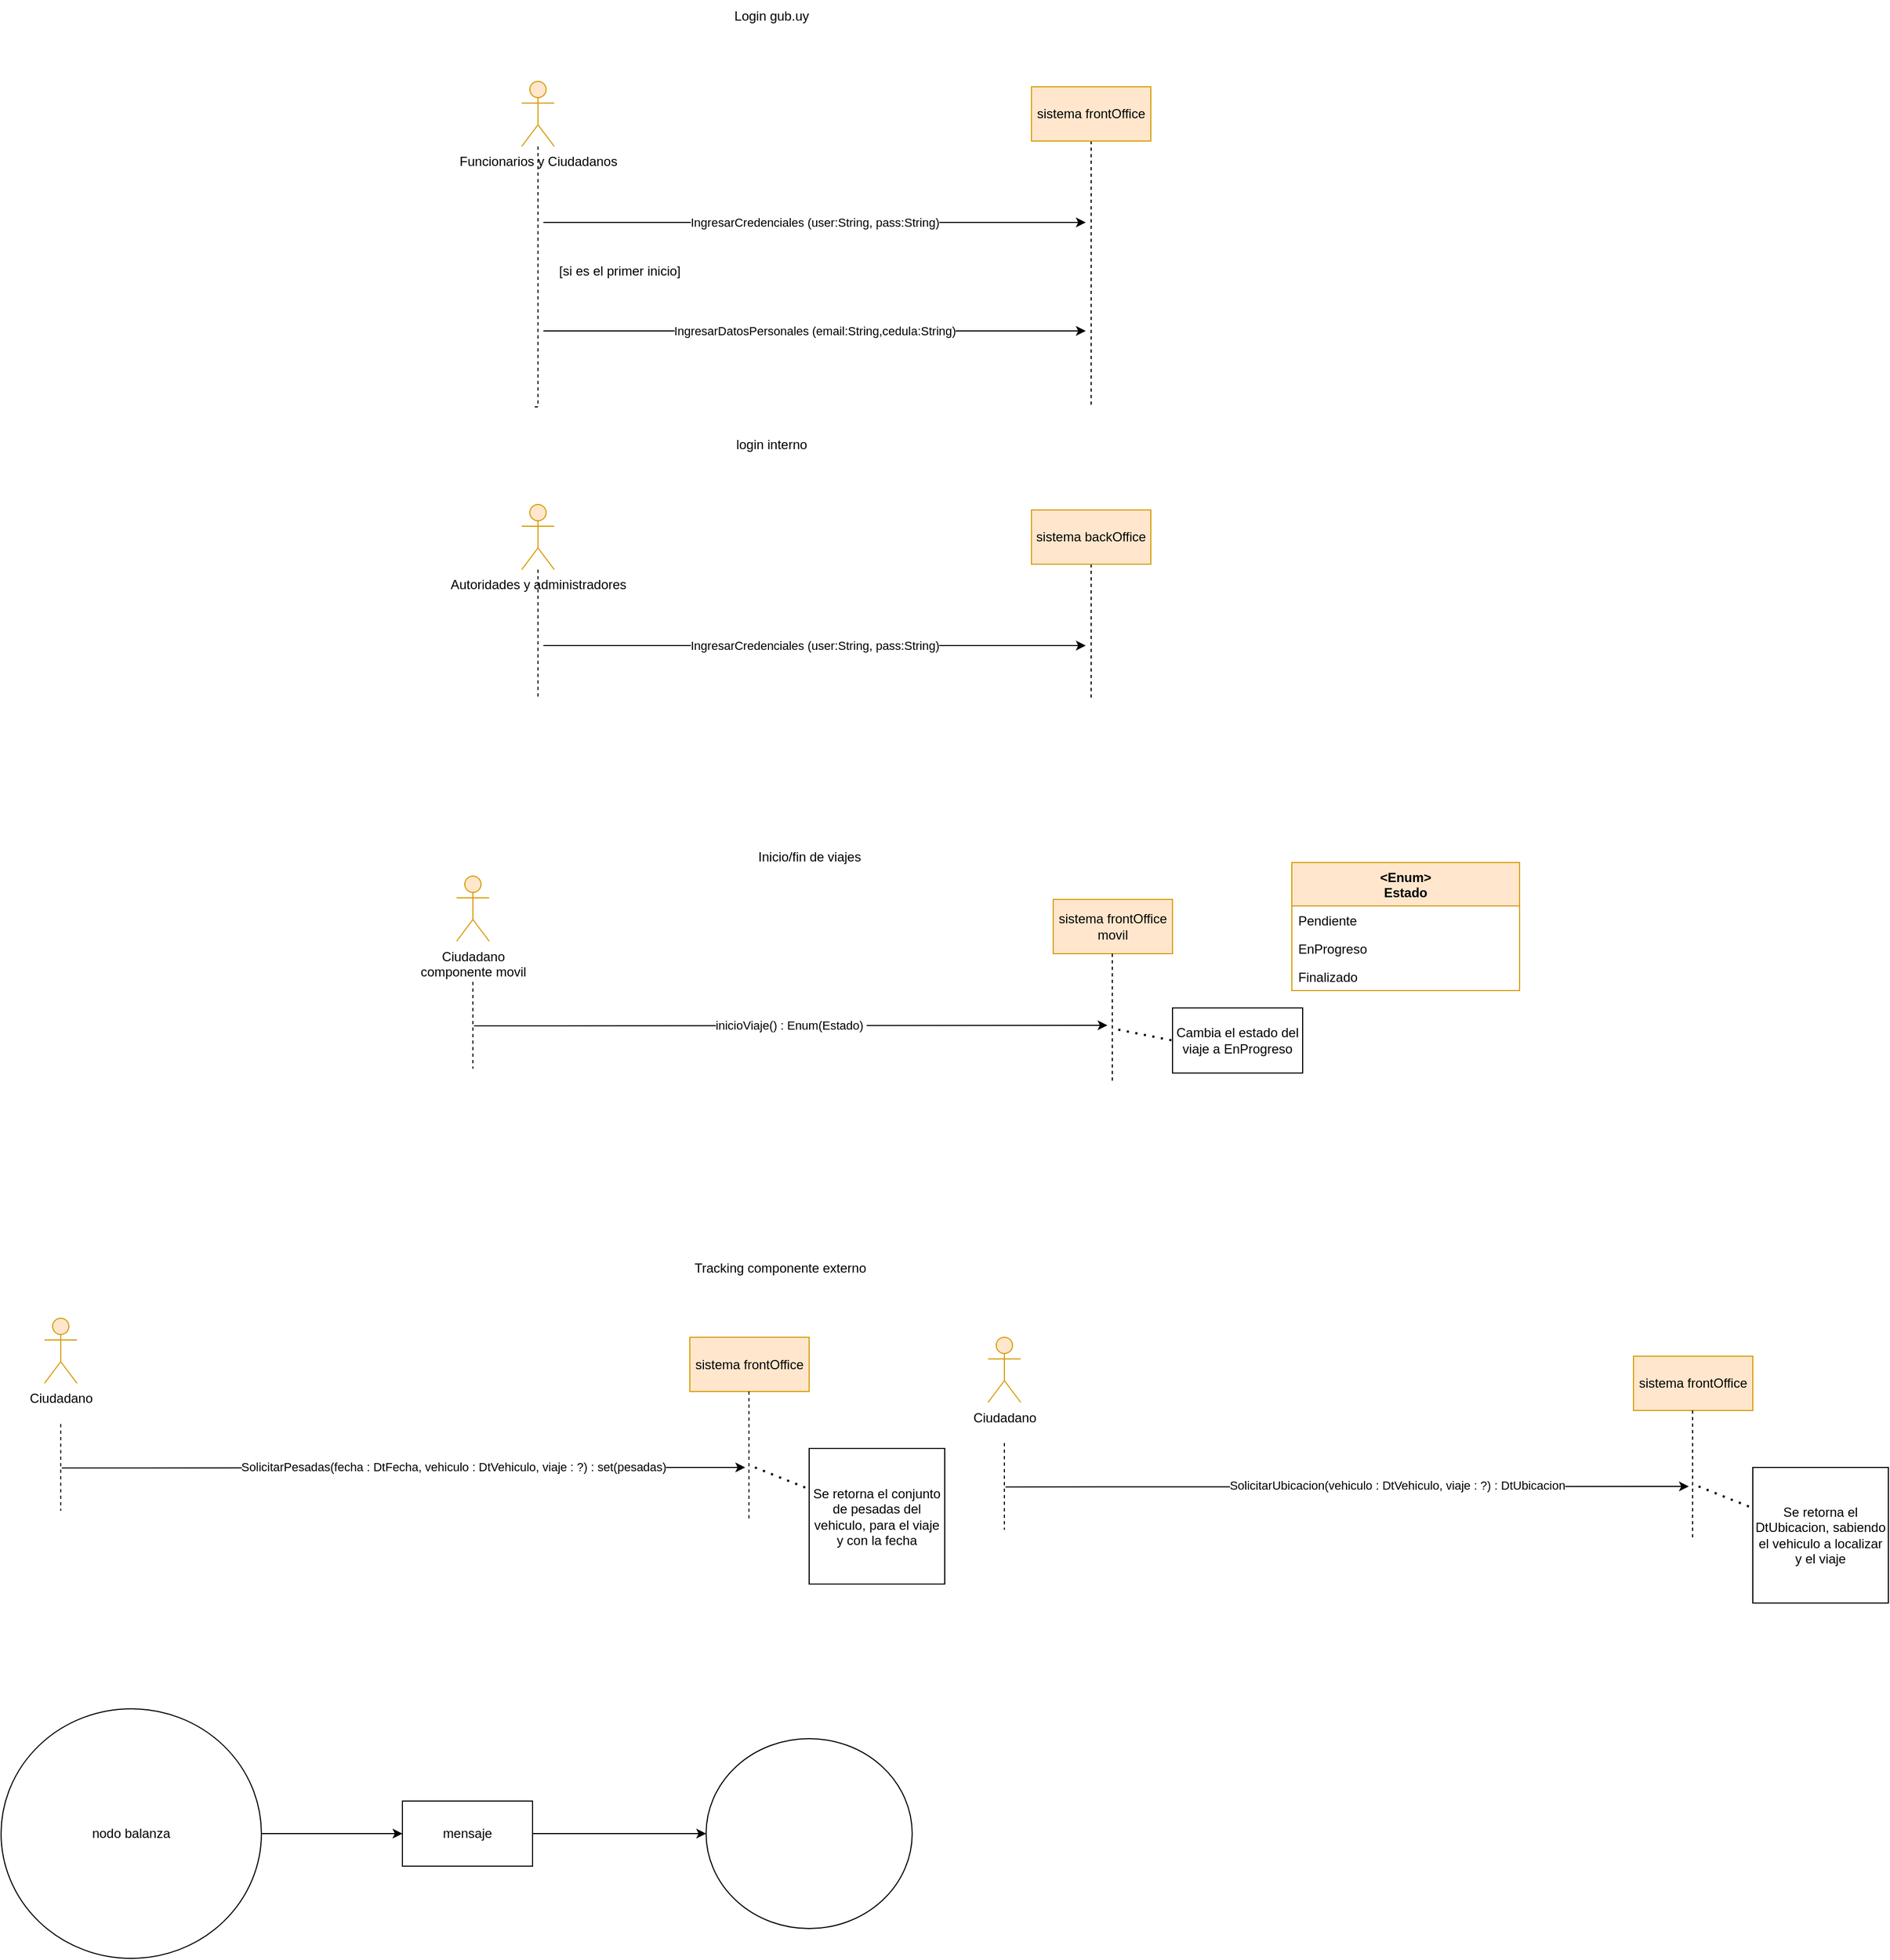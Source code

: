 <mxfile version="20.3.0" type="google"><diagram name="Página-1" id="_ZDPOvmANJWuZg7V20LH"><mxGraphModel grid="1" page="1" gridSize="10" guides="1" tooltips="1" connect="1" arrows="1" fold="1" pageScale="1" pageWidth="827" pageHeight="1169" math="0" shadow="0"><root><mxCell id="0"/><mxCell id="1" parent="0"/><mxCell id="A0jF_FoI0DPLneLN88HG-1" style="edgeStyle=orthogonalEdgeStyle;rounded=0;orthogonalLoop=1;jettySize=auto;html=1;dashed=1;endArrow=none;endFill=0;" edge="1" parent="1" source="A0jF_FoI0DPLneLN88HG-2"><mxGeometry relative="1" as="geometry"><mxPoint x="260" y="390" as="targetPoint"/><Array as="points"><mxPoint x="265" y="390"/></Array></mxGeometry></mxCell><mxCell id="A0jF_FoI0DPLneLN88HG-2" value="Funcionarios y Ciudadanos" style="shape=umlActor;verticalLabelPosition=bottom;verticalAlign=top;html=1;fillColor=#ffe6cc;strokeColor=#d79b00;" vertex="1" parent="1"><mxGeometry x="250" y="90" width="30" height="60" as="geometry"/></mxCell><mxCell id="A0jF_FoI0DPLneLN88HG-3" style="edgeStyle=orthogonalEdgeStyle;rounded=0;orthogonalLoop=1;jettySize=auto;html=1;dashed=1;endArrow=none;endFill=0;" edge="1" parent="1" source="A0jF_FoI0DPLneLN88HG-4"><mxGeometry relative="1" as="geometry"><mxPoint x="775" y="390" as="targetPoint"/></mxGeometry></mxCell><mxCell id="A0jF_FoI0DPLneLN88HG-4" value="sistema frontOffice" style="html=1;whiteSpace=wrap;fillColor=#ffe6cc;strokeColor=#d79b00;" vertex="1" parent="1"><mxGeometry x="720" y="95" width="110" height="50" as="geometry"/></mxCell><mxCell id="A0jF_FoI0DPLneLN88HG-5" value="IngresarCredenciales (user:String, pass:String)" style="endArrow=classic;html=1;rounded=0;" edge="1" parent="1"><mxGeometry width="50" height="50" relative="1" as="geometry"><mxPoint x="270" y="220" as="sourcePoint"/><mxPoint x="770" y="220" as="targetPoint"/></mxGeometry></mxCell><mxCell id="A0jF_FoI0DPLneLN88HG-6" value="[si es el primer inicio]" style="text;html=1;align=center;verticalAlign=middle;resizable=0;points=[];autosize=1;strokeColor=none;fillColor=none;" vertex="1" parent="1"><mxGeometry x="270" y="250" width="140" height="30" as="geometry"/></mxCell><mxCell id="A0jF_FoI0DPLneLN88HG-7" value="IngresarDatosPersonales (email:String,cedula:String)" style="endArrow=classic;html=1;rounded=0;" edge="1" parent="1"><mxGeometry width="50" height="50" relative="1" as="geometry"><mxPoint x="270" y="320" as="sourcePoint"/><mxPoint x="770" y="320" as="targetPoint"/></mxGeometry></mxCell><mxCell id="A0jF_FoI0DPLneLN88HG-8" style="edgeStyle=orthogonalEdgeStyle;rounded=0;orthogonalLoop=1;jettySize=auto;html=1;endArrow=none;endFill=0;dashed=1;" edge="1" parent="1" source="A0jF_FoI0DPLneLN88HG-9"><mxGeometry relative="1" as="geometry"><mxPoint x="265" y="660" as="targetPoint"/></mxGeometry></mxCell><mxCell id="A0jF_FoI0DPLneLN88HG-9" value="Autoridades y administradores" style="shape=umlActor;verticalLabelPosition=bottom;verticalAlign=top;html=1;fillColor=#ffe6cc;strokeColor=#d79b00;" vertex="1" parent="1"><mxGeometry x="250" y="480" width="30" height="60" as="geometry"/></mxCell><mxCell id="A0jF_FoI0DPLneLN88HG-10" style="edgeStyle=orthogonalEdgeStyle;rounded=0;orthogonalLoop=1;jettySize=auto;html=1;dashed=1;endArrow=none;endFill=0;" edge="1" parent="1" source="A0jF_FoI0DPLneLN88HG-11"><mxGeometry relative="1" as="geometry"><mxPoint x="775" y="660" as="targetPoint"/></mxGeometry></mxCell><mxCell id="A0jF_FoI0DPLneLN88HG-11" value="sistema backOffice" style="html=1;whiteSpace=wrap;fillColor=#ffe6cc;strokeColor=#d79b00;" vertex="1" parent="1"><mxGeometry x="720" y="485" width="110" height="50" as="geometry"/></mxCell><mxCell id="A0jF_FoI0DPLneLN88HG-12" value="IngresarCredenciales (user:String, pass:String)" style="endArrow=classic;html=1;rounded=0;" edge="1" parent="1"><mxGeometry width="50" height="50" relative="1" as="geometry"><mxPoint x="270" y="610" as="sourcePoint"/><mxPoint x="770" y="610" as="targetPoint"/></mxGeometry></mxCell><mxCell id="A0jF_FoI0DPLneLN88HG-13" value="Login gub.uy" style="text;html=1;align=center;verticalAlign=middle;resizable=0;points=[];autosize=1;strokeColor=none;fillColor=none;" vertex="1" parent="1"><mxGeometry x="435" y="15" width="90" height="30" as="geometry"/></mxCell><mxCell id="A0jF_FoI0DPLneLN88HG-14" value="login interno" style="text;html=1;align=center;verticalAlign=middle;resizable=0;points=[];autosize=1;strokeColor=none;fillColor=none;" vertex="1" parent="1"><mxGeometry x="435" y="410" width="90" height="30" as="geometry"/></mxCell><mxCell id="A0jF_FoI0DPLneLN88HG-16" value="Inicio/fin de viajes" style="text;html=1;align=center;verticalAlign=middle;resizable=0;points=[];autosize=1;strokeColor=none;fillColor=none;" vertex="1" parent="1"><mxGeometry x="455" y="790" width="120" height="30" as="geometry"/></mxCell><mxCell id="A0jF_FoI0DPLneLN88HG-17" style="edgeStyle=orthogonalEdgeStyle;rounded=0;orthogonalLoop=1;jettySize=auto;html=1;endArrow=none;endFill=0;dashed=1;" edge="1" parent="1"><mxGeometry relative="1" as="geometry"><mxPoint x="205" y="1000" as="targetPoint"/><mxPoint x="205" y="920" as="sourcePoint"/></mxGeometry></mxCell><mxCell id="A0jF_FoI0DPLneLN88HG-18" value="Ciudadano&lt;br&gt;componente movil" style="shape=umlActor;verticalLabelPosition=bottom;verticalAlign=top;html=1;fillColor=#ffe6cc;strokeColor=#d79b00;" vertex="1" parent="1"><mxGeometry x="190" y="822.5" width="30" height="60" as="geometry"/></mxCell><mxCell id="A0jF_FoI0DPLneLN88HG-19" value="sistema frontOffice&lt;br&gt;movil" style="html=1;whiteSpace=wrap;fillColor=#ffe6cc;strokeColor=#d79b00;" vertex="1" parent="1"><mxGeometry x="740" y="844" width="110" height="50" as="geometry"/></mxCell><mxCell id="A0jF_FoI0DPLneLN88HG-20" value="inicioViaje() : Enum(Estado)&amp;nbsp;" style="endArrow=classic;html=1;rounded=0;" edge="1" parent="1"><mxGeometry width="50" height="50" relative="1" as="geometry"><mxPoint x="206" y="960.5" as="sourcePoint"/><mxPoint x="790" y="960" as="targetPoint"/></mxGeometry></mxCell><mxCell id="A0jF_FoI0DPLneLN88HG-21" style="edgeStyle=orthogonalEdgeStyle;rounded=0;orthogonalLoop=1;jettySize=auto;html=1;endArrow=none;endFill=0;dashed=1;" edge="1" parent="1"><mxGeometry relative="1" as="geometry"><mxPoint x="794.5" y="1014" as="targetPoint"/><mxPoint x="794.5" y="894" as="sourcePoint"/></mxGeometry></mxCell><mxCell id="A0jF_FoI0DPLneLN88HG-22" value="&amp;lt;Enum&amp;gt;&lt;br&gt;Estado" style="swimlane;fontStyle=1;align=center;verticalAlign=top;childLayout=stackLayout;horizontal=1;startSize=40;horizontalStack=0;resizeParent=1;resizeParentMax=0;resizeLast=0;collapsible=1;marginBottom=0;whiteSpace=wrap;html=1;fillColor=#ffe6cc;strokeColor=#d79b00;" vertex="1" parent="1"><mxGeometry x="960" y="810" width="210" height="118" as="geometry"/></mxCell><mxCell id="A0jF_FoI0DPLneLN88HG-23" value="Pendiente" style="text;strokeColor=none;fillColor=none;align=left;verticalAlign=top;spacingLeft=4;spacingRight=4;overflow=hidden;rotatable=0;points=[[0,0.5],[1,0.5]];portConstraint=eastwest;whiteSpace=wrap;html=1;" vertex="1" parent="A0jF_FoI0DPLneLN88HG-22"><mxGeometry y="40" width="210" height="26" as="geometry"/></mxCell><mxCell id="A0jF_FoI0DPLneLN88HG-24" value="EnProgreso" style="text;strokeColor=none;fillColor=none;align=left;verticalAlign=top;spacingLeft=4;spacingRight=4;overflow=hidden;rotatable=0;points=[[0,0.5],[1,0.5]];portConstraint=eastwest;whiteSpace=wrap;html=1;" vertex="1" parent="A0jF_FoI0DPLneLN88HG-22"><mxGeometry y="66" width="210" height="26" as="geometry"/></mxCell><mxCell id="A0jF_FoI0DPLneLN88HG-25" value="Finalizado" style="text;strokeColor=none;fillColor=none;align=left;verticalAlign=top;spacingLeft=4;spacingRight=4;overflow=hidden;rotatable=0;points=[[0,0.5],[1,0.5]];portConstraint=eastwest;whiteSpace=wrap;html=1;" vertex="1" parent="A0jF_FoI0DPLneLN88HG-22"><mxGeometry y="92" width="210" height="26" as="geometry"/></mxCell><mxCell id="A0jF_FoI0DPLneLN88HG-26" value="Cambia el estado del viaje a EnProgreso" style="rounded=0;whiteSpace=wrap;html=1;" vertex="1" parent="1"><mxGeometry x="850" y="944" width="120" height="60" as="geometry"/></mxCell><mxCell id="A0jF_FoI0DPLneLN88HG-27" value="" style="endArrow=none;dashed=1;html=1;dashPattern=1 3;strokeWidth=2;rounded=0;entryX=0;entryY=0.5;entryDx=0;entryDy=0;" edge="1" parent="1" target="A0jF_FoI0DPLneLN88HG-26"><mxGeometry width="50" height="50" relative="1" as="geometry"><mxPoint x="800" y="964" as="sourcePoint"/><mxPoint x="650" y="864" as="targetPoint"/></mxGeometry></mxCell><mxCell id="Qy4hPU9zLglDMeyW8J1K-1" style="edgeStyle=orthogonalEdgeStyle;rounded=0;orthogonalLoop=1;jettySize=auto;html=1;endArrow=none;endFill=0;dashed=1;" edge="1" parent="1"><mxGeometry relative="1" as="geometry"><mxPoint x="-175" y="1407.5" as="targetPoint"/><mxPoint x="-175" y="1327.5" as="sourcePoint"/></mxGeometry></mxCell><mxCell id="Qy4hPU9zLglDMeyW8J1K-2" value="Ciudadano&lt;br&gt;" style="shape=umlActor;verticalLabelPosition=bottom;verticalAlign=top;html=1;fillColor=#ffe6cc;strokeColor=#d79b00;" vertex="1" parent="1"><mxGeometry x="-190" y="1230" width="30" height="60" as="geometry"/></mxCell><mxCell id="Qy4hPU9zLglDMeyW8J1K-3" value="sistema frontOffice" style="html=1;whiteSpace=wrap;fillColor=#ffe6cc;strokeColor=#d79b00;" vertex="1" parent="1"><mxGeometry x="405" y="1247.5" width="110" height="50" as="geometry"/></mxCell><mxCell id="Qy4hPU9zLglDMeyW8J1K-4" value="" style="endArrow=classic;html=1;rounded=0;" edge="1" parent="1"><mxGeometry width="50" height="50" relative="1" as="geometry"><mxPoint x="-174" y="1368" as="sourcePoint"/><mxPoint x="456" y="1367.5" as="targetPoint"/><mxPoint as="offset"/></mxGeometry></mxCell><mxCell id="Qy4hPU9zLglDMeyW8J1K-8" value="SolicitarPesadas(fecha : DtFecha, vehiculo : DtVehiculo, viaje : ?) : set(pesadas)" style="edgeLabel;html=1;align=center;verticalAlign=middle;resizable=0;points=[];" connectable="0" vertex="1" parent="Qy4hPU9zLglDMeyW8J1K-4"><mxGeometry x="0.146" y="1" relative="1" as="geometry"><mxPoint as="offset"/></mxGeometry></mxCell><mxCell id="Qy4hPU9zLglDMeyW8J1K-5" style="edgeStyle=orthogonalEdgeStyle;rounded=0;orthogonalLoop=1;jettySize=auto;html=1;endArrow=none;endFill=0;dashed=1;" edge="1" parent="1"><mxGeometry relative="1" as="geometry"><mxPoint x="459.5" y="1417.5" as="targetPoint"/><mxPoint x="459.5" y="1297.5" as="sourcePoint"/></mxGeometry></mxCell><mxCell id="Qy4hPU9zLglDMeyW8J1K-6" value="" style="endArrow=none;dashed=1;html=1;dashPattern=1 3;strokeWidth=2;rounded=0;" edge="1" parent="1" target="Qy4hPU9zLglDMeyW8J1K-9"><mxGeometry width="50" height="50" relative="1" as="geometry"><mxPoint x="465" y="1367.5" as="sourcePoint"/><mxPoint x="515" y="1377.5" as="targetPoint"/></mxGeometry></mxCell><mxCell id="Qy4hPU9zLglDMeyW8J1K-7" value="Tracking componente externo" style="text;html=1;align=center;verticalAlign=middle;resizable=0;points=[];autosize=1;strokeColor=none;fillColor=none;" vertex="1" parent="1"><mxGeometry x="397.5" y="1169" width="180" height="30" as="geometry"/></mxCell><mxCell id="Qy4hPU9zLglDMeyW8J1K-9" value="Se retorna el conjunto de pesadas del vehiculo, para el viaje y con la fecha" style="whiteSpace=wrap;html=1;aspect=fixed;" vertex="1" parent="1"><mxGeometry x="515" y="1350" width="125" height="125" as="geometry"/></mxCell><mxCell id="Qy4hPU9zLglDMeyW8J1K-10" style="edgeStyle=orthogonalEdgeStyle;rounded=0;orthogonalLoop=1;jettySize=auto;html=1;endArrow=none;endFill=0;dashed=1;" edge="1" parent="1"><mxGeometry relative="1" as="geometry"><mxPoint x="695" y="1425" as="targetPoint"/><mxPoint x="695" y="1345" as="sourcePoint"/></mxGeometry></mxCell><mxCell id="Qy4hPU9zLglDMeyW8J1K-11" value="Ciudadano" style="shape=umlActor;verticalLabelPosition=bottom;verticalAlign=top;html=1;fillColor=#ffe6cc;strokeColor=#d79b00;" vertex="1" parent="1"><mxGeometry x="680" y="1247.5" width="30" height="60" as="geometry"/></mxCell><mxCell id="Qy4hPU9zLglDMeyW8J1K-12" value="sistema frontOffice" style="html=1;whiteSpace=wrap;fillColor=#ffe6cc;strokeColor=#d79b00;" vertex="1" parent="1"><mxGeometry x="1275" y="1265" width="110" height="50" as="geometry"/></mxCell><mxCell id="Qy4hPU9zLglDMeyW8J1K-13" value="" style="endArrow=classic;html=1;rounded=0;" edge="1" parent="1"><mxGeometry width="50" height="50" relative="1" as="geometry"><mxPoint x="696" y="1385.5" as="sourcePoint"/><mxPoint x="1326" y="1385" as="targetPoint"/><mxPoint as="offset"/></mxGeometry></mxCell><mxCell id="Qy4hPU9zLglDMeyW8J1K-14" value="SolicitarUbicacion(vehiculo : DtVehiculo, viaje : ?) : DtUbicacion" style="edgeLabel;html=1;align=center;verticalAlign=middle;resizable=0;points=[];" connectable="0" vertex="1" parent="Qy4hPU9zLglDMeyW8J1K-13"><mxGeometry x="0.146" y="1" relative="1" as="geometry"><mxPoint as="offset"/></mxGeometry></mxCell><mxCell id="Qy4hPU9zLglDMeyW8J1K-15" style="edgeStyle=orthogonalEdgeStyle;rounded=0;orthogonalLoop=1;jettySize=auto;html=1;endArrow=none;endFill=0;dashed=1;" edge="1" parent="1"><mxGeometry relative="1" as="geometry"><mxPoint x="1329.5" y="1435" as="targetPoint"/><mxPoint x="1329.5" y="1315" as="sourcePoint"/></mxGeometry></mxCell><mxCell id="Qy4hPU9zLglDMeyW8J1K-16" value="" style="endArrow=none;dashed=1;html=1;dashPattern=1 3;strokeWidth=2;rounded=0;" edge="1" parent="1" target="Qy4hPU9zLglDMeyW8J1K-17"><mxGeometry width="50" height="50" relative="1" as="geometry"><mxPoint x="1335" y="1385" as="sourcePoint"/><mxPoint x="1385" y="1395" as="targetPoint"/></mxGeometry></mxCell><mxCell id="Qy4hPU9zLglDMeyW8J1K-17" value="Se retorna el DtUbicacion, sabiendo el vehiculo a localizar y el viaje" style="whiteSpace=wrap;html=1;aspect=fixed;" vertex="1" parent="1"><mxGeometry x="1385" y="1367.5" width="125" height="125" as="geometry"/></mxCell><mxCell id="gio2mU894oiUxWyYRiYo-2" style="edgeStyle=orthogonalEdgeStyle;rounded=0;orthogonalLoop=1;jettySize=auto;html=1;" edge="1" parent="1" source="gio2mU894oiUxWyYRiYo-1" target="gio2mU894oiUxWyYRiYo-3"><mxGeometry relative="1" as="geometry"><mxPoint x="340" y="1705" as="targetPoint"/></mxGeometry></mxCell><mxCell id="gio2mU894oiUxWyYRiYo-1" value="nodo balanza" style="ellipse;whiteSpace=wrap;html=1;" vertex="1" parent="1"><mxGeometry x="-230" y="1590" width="240" height="230" as="geometry"/></mxCell><mxCell id="gio2mU894oiUxWyYRiYo-5" style="edgeStyle=orthogonalEdgeStyle;rounded=0;orthogonalLoop=1;jettySize=auto;html=1;" edge="1" parent="1" source="gio2mU894oiUxWyYRiYo-3" target="gio2mU894oiUxWyYRiYo-4"><mxGeometry relative="1" as="geometry"><mxPoint x="630" y="1705" as="targetPoint"/></mxGeometry></mxCell><mxCell id="gio2mU894oiUxWyYRiYo-3" value="&lt;div&gt;mensaje&lt;/div&gt;" style="whiteSpace=wrap;html=1;" vertex="1" parent="1"><mxGeometry x="140" y="1675" width="120" height="60" as="geometry"/></mxCell><mxCell id="gio2mU894oiUxWyYRiYo-4" value="" style="ellipse;whiteSpace=wrap;html=1;" vertex="1" parent="1"><mxGeometry x="420" y="1617.5" width="190" height="175" as="geometry"/></mxCell></root></mxGraphModel></diagram></mxfile>